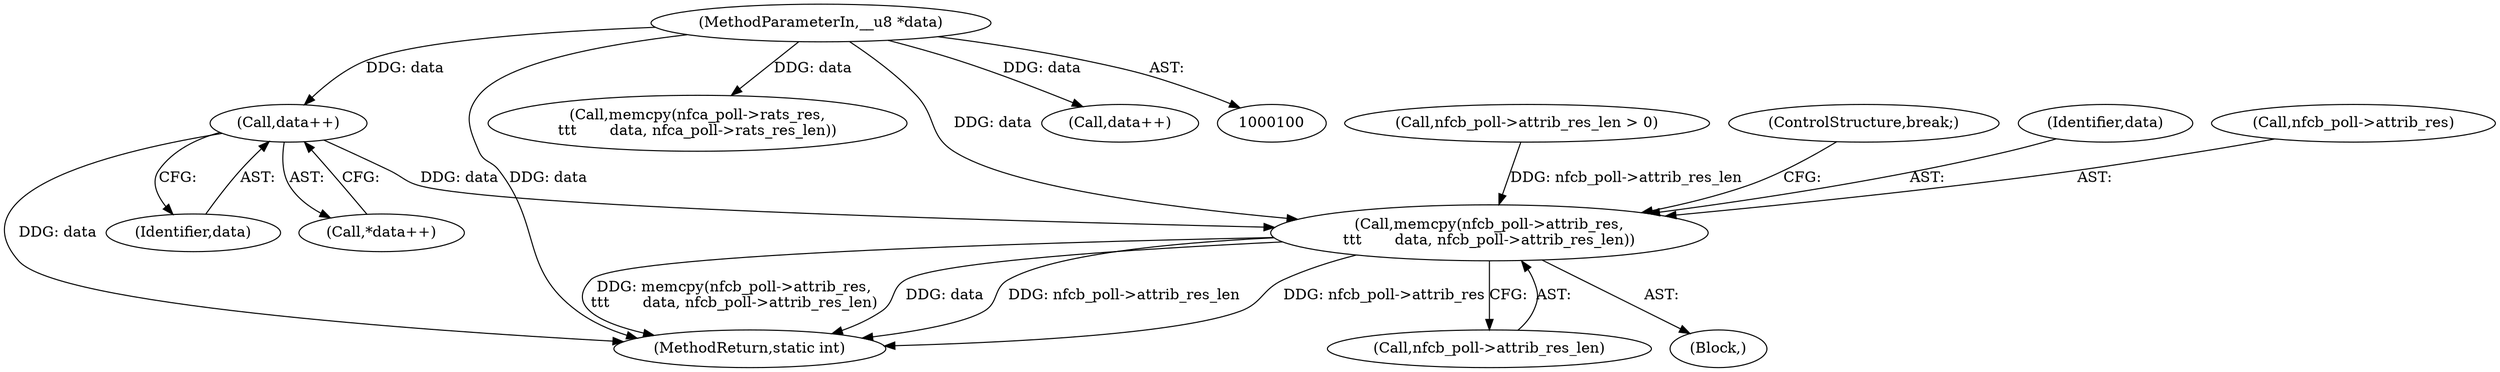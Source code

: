 digraph "0_linux_67de956ff5dc1d4f321e16cfbd63f5be3b691b43@pointer" {
"1000168" [label="(Call,data++)"];
"1000103" [label="(MethodParameterIn,__u8 *data)"];
"1000183" [label="(Call,memcpy(nfcb_poll->attrib_res,\n\t\t\t       data, nfcb_poll->attrib_res_len))"];
"1000183" [label="(Call,memcpy(nfcb_poll->attrib_res,\n\t\t\t       data, nfcb_poll->attrib_res_len))"];
"1000182" [label="(Block,)"];
"1000177" [label="(Call,nfcb_poll->attrib_res_len > 0)"];
"1000103" [label="(MethodParameterIn,__u8 *data)"];
"1000168" [label="(Call,data++)"];
"1000143" [label="(Call,memcpy(nfca_poll->rats_res,\n\t\t\t       data, nfca_poll->rats_res_len))"];
"1000188" [label="(Call,nfcb_poll->attrib_res_len)"];
"1000191" [label="(ControlStructure,break;)"];
"1000187" [label="(Identifier,data)"];
"1000202" [label="(MethodReturn,static int)"];
"1000169" [label="(Identifier,data)"];
"1000167" [label="(Call,*data++)"];
"1000184" [label="(Call,nfcb_poll->attrib_res)"];
"1000128" [label="(Call,data++)"];
"1000168" -> "1000167"  [label="AST: "];
"1000168" -> "1000169"  [label="CFG: "];
"1000169" -> "1000168"  [label="AST: "];
"1000167" -> "1000168"  [label="CFG: "];
"1000168" -> "1000202"  [label="DDG: data"];
"1000103" -> "1000168"  [label="DDG: data"];
"1000168" -> "1000183"  [label="DDG: data"];
"1000103" -> "1000100"  [label="AST: "];
"1000103" -> "1000202"  [label="DDG: data"];
"1000103" -> "1000128"  [label="DDG: data"];
"1000103" -> "1000143"  [label="DDG: data"];
"1000103" -> "1000183"  [label="DDG: data"];
"1000183" -> "1000182"  [label="AST: "];
"1000183" -> "1000188"  [label="CFG: "];
"1000184" -> "1000183"  [label="AST: "];
"1000187" -> "1000183"  [label="AST: "];
"1000188" -> "1000183"  [label="AST: "];
"1000191" -> "1000183"  [label="CFG: "];
"1000183" -> "1000202"  [label="DDG: data"];
"1000183" -> "1000202"  [label="DDG: nfcb_poll->attrib_res_len"];
"1000183" -> "1000202"  [label="DDG: nfcb_poll->attrib_res"];
"1000183" -> "1000202"  [label="DDG: memcpy(nfcb_poll->attrib_res,\n\t\t\t       data, nfcb_poll->attrib_res_len)"];
"1000177" -> "1000183"  [label="DDG: nfcb_poll->attrib_res_len"];
}

